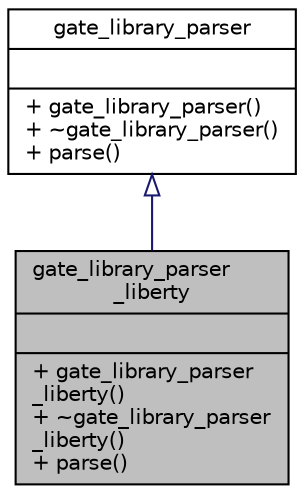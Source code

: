digraph "gate_library_parser_liberty"
{
  edge [fontname="Helvetica",fontsize="10",labelfontname="Helvetica",labelfontsize="10"];
  node [fontname="Helvetica",fontsize="10",shape=record];
  Node0 [label="{gate_library_parser\l_liberty\n||+ gate_library_parser\l_liberty()\l+ ~gate_library_parser\l_liberty()\l+ parse()\l}",height=0.2,width=0.4,color="black", fillcolor="grey75", style="filled", fontcolor="black"];
  Node1 -> Node0 [dir="back",color="midnightblue",fontsize="10",style="solid",arrowtail="onormal",fontname="Helvetica"];
  Node1 [label="{gate_library_parser\n||+ gate_library_parser()\l+ ~gate_library_parser()\l+ parse()\l}",height=0.2,width=0.4,color="black", fillcolor="white", style="filled",URL="$d5/d5f/classgate__library__parser.html"];
}
